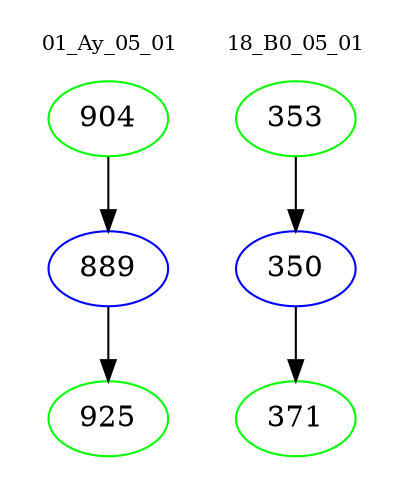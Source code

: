 digraph{
subgraph cluster_0 {
color = white
label = "01_Ay_05_01";
fontsize=10;
T0_904 [label="904", color="green"]
T0_904 -> T0_889 [color="black"]
T0_889 [label="889", color="blue"]
T0_889 -> T0_925 [color="black"]
T0_925 [label="925", color="green"]
}
subgraph cluster_1 {
color = white
label = "18_B0_05_01";
fontsize=10;
T1_353 [label="353", color="green"]
T1_353 -> T1_350 [color="black"]
T1_350 [label="350", color="blue"]
T1_350 -> T1_371 [color="black"]
T1_371 [label="371", color="green"]
}
}
